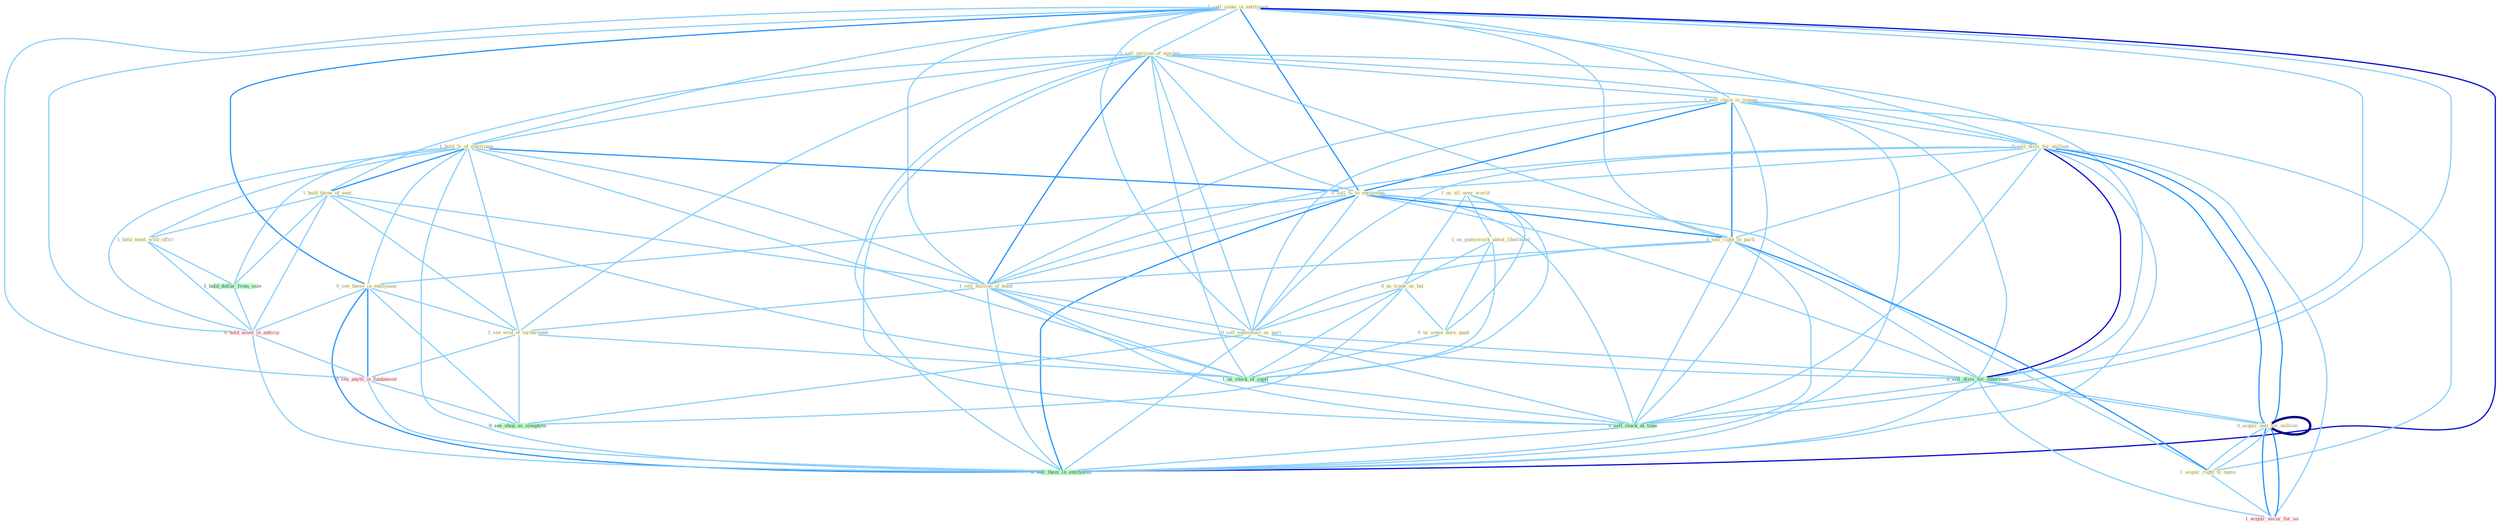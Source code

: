 Graph G{ 
    node
    [shape=polygon,style=filled,width=.5,height=.06,color="#BDFCC9",fixedsize=true,fontsize=4,
    fontcolor="#2f4f4f"];
    {node
    [color="#ffffe0", fontcolor="#8b7d6b"] "1_us_all_over_world " "1_sell_stake_in_entitynam " "1_sell_version_of_machin " "1_us_guesswork_about_likelihood " "0_sell_chain_to_manag " "1_hold_%_of_entitynam " "0_sell_divis_for_million " "0_us_trade_as_boi " "0_acquir_unit_for_million " "0_sell_%_to_entitynam " "0_sell_right_to_parti " "1_hold_three_of_seat " "1_sell_million_of_bond " "0_see_these_in_entitynam " "1_acquir_right_to_name " "1_hold_meet_with_offici " "1_see_evid_of_turnaround " "0_sell_subsidiari_as_part " "0_us_some_dure_quak "}
{node [color="#fff0f5", fontcolor="#b22222"] "1_acquir_secur_for_an " "0_hold_asset_in_anticip " "0_see_anyth_in_fundament "}
edge [color="#B0E2FF"];

	"1_us_all_over_world " -- "1_us_guesswork_about_likelihood " [w="1", color="#87cefa" ];
	"1_us_all_over_world " -- "0_us_trade_as_boi " [w="1", color="#87cefa" ];
	"1_us_all_over_world " -- "0_us_some_dure_quak " [w="1", color="#87cefa" ];
	"1_us_all_over_world " -- "1_us_stock_of_capit " [w="1", color="#87cefa" ];
	"1_sell_stake_in_entitynam " -- "1_sell_version_of_machin " [w="1", color="#87cefa" ];
	"1_sell_stake_in_entitynam " -- "0_sell_chain_to_manag " [w="1", color="#87cefa" ];
	"1_sell_stake_in_entitynam " -- "1_hold_%_of_entitynam " [w="1", color="#87cefa" ];
	"1_sell_stake_in_entitynam " -- "0_sell_divis_for_million " [w="1", color="#87cefa" ];
	"1_sell_stake_in_entitynam " -- "0_sell_%_to_entitynam " [w="2", color="#1e90ff" , len=0.8];
	"1_sell_stake_in_entitynam " -- "0_sell_right_to_parti " [w="1", color="#87cefa" ];
	"1_sell_stake_in_entitynam " -- "1_sell_million_of_bond " [w="1", color="#87cefa" ];
	"1_sell_stake_in_entitynam " -- "0_see_these_in_entitynam " [w="2", color="#1e90ff" , len=0.8];
	"1_sell_stake_in_entitynam " -- "0_sell_subsidiari_as_part " [w="1", color="#87cefa" ];
	"1_sell_stake_in_entitynam " -- "0_sell_divis_for_othernum " [w="1", color="#87cefa" ];
	"1_sell_stake_in_entitynam " -- "0_hold_asset_in_anticip " [w="1", color="#87cefa" ];
	"1_sell_stake_in_entitynam " -- "0_sell_stock_at_time " [w="1", color="#87cefa" ];
	"1_sell_stake_in_entitynam " -- "0_see_anyth_in_fundament " [w="1", color="#87cefa" ];
	"1_sell_stake_in_entitynam " -- "0_sell_them_in_entitynam " [w="3", color="#0000cd" , len=0.6];
	"1_sell_version_of_machin " -- "0_sell_chain_to_manag " [w="1", color="#87cefa" ];
	"1_sell_version_of_machin " -- "1_hold_%_of_entitynam " [w="1", color="#87cefa" ];
	"1_sell_version_of_machin " -- "0_sell_divis_for_million " [w="1", color="#87cefa" ];
	"1_sell_version_of_machin " -- "0_sell_%_to_entitynam " [w="1", color="#87cefa" ];
	"1_sell_version_of_machin " -- "0_sell_right_to_parti " [w="1", color="#87cefa" ];
	"1_sell_version_of_machin " -- "1_hold_three_of_seat " [w="1", color="#87cefa" ];
	"1_sell_version_of_machin " -- "1_sell_million_of_bond " [w="2", color="#1e90ff" , len=0.8];
	"1_sell_version_of_machin " -- "1_see_evid_of_turnaround " [w="1", color="#87cefa" ];
	"1_sell_version_of_machin " -- "0_sell_subsidiari_as_part " [w="1", color="#87cefa" ];
	"1_sell_version_of_machin " -- "0_sell_divis_for_othernum " [w="1", color="#87cefa" ];
	"1_sell_version_of_machin " -- "1_us_stock_of_capit " [w="1", color="#87cefa" ];
	"1_sell_version_of_machin " -- "0_sell_stock_at_time " [w="1", color="#87cefa" ];
	"1_sell_version_of_machin " -- "0_sell_them_in_entitynam " [w="1", color="#87cefa" ];
	"1_us_guesswork_about_likelihood " -- "0_us_trade_as_boi " [w="1", color="#87cefa" ];
	"1_us_guesswork_about_likelihood " -- "0_us_some_dure_quak " [w="1", color="#87cefa" ];
	"1_us_guesswork_about_likelihood " -- "1_us_stock_of_capit " [w="1", color="#87cefa" ];
	"0_sell_chain_to_manag " -- "0_sell_divis_for_million " [w="1", color="#87cefa" ];
	"0_sell_chain_to_manag " -- "0_sell_%_to_entitynam " [w="2", color="#1e90ff" , len=0.8];
	"0_sell_chain_to_manag " -- "0_sell_right_to_parti " [w="2", color="#1e90ff" , len=0.8];
	"0_sell_chain_to_manag " -- "1_sell_million_of_bond " [w="1", color="#87cefa" ];
	"0_sell_chain_to_manag " -- "1_acquir_right_to_name " [w="1", color="#87cefa" ];
	"0_sell_chain_to_manag " -- "0_sell_subsidiari_as_part " [w="1", color="#87cefa" ];
	"0_sell_chain_to_manag " -- "0_sell_divis_for_othernum " [w="1", color="#87cefa" ];
	"0_sell_chain_to_manag " -- "0_sell_stock_at_time " [w="1", color="#87cefa" ];
	"0_sell_chain_to_manag " -- "0_sell_them_in_entitynam " [w="1", color="#87cefa" ];
	"1_hold_%_of_entitynam " -- "0_sell_%_to_entitynam " [w="2", color="#1e90ff" , len=0.8];
	"1_hold_%_of_entitynam " -- "1_hold_three_of_seat " [w="2", color="#1e90ff" , len=0.8];
	"1_hold_%_of_entitynam " -- "1_sell_million_of_bond " [w="1", color="#87cefa" ];
	"1_hold_%_of_entitynam " -- "0_see_these_in_entitynam " [w="1", color="#87cefa" ];
	"1_hold_%_of_entitynam " -- "1_hold_meet_with_offici " [w="1", color="#87cefa" ];
	"1_hold_%_of_entitynam " -- "1_see_evid_of_turnaround " [w="1", color="#87cefa" ];
	"1_hold_%_of_entitynam " -- "1_us_stock_of_capit " [w="1", color="#87cefa" ];
	"1_hold_%_of_entitynam " -- "1_hold_dollar_from_sale " [w="1", color="#87cefa" ];
	"1_hold_%_of_entitynam " -- "0_hold_asset_in_anticip " [w="1", color="#87cefa" ];
	"1_hold_%_of_entitynam " -- "0_sell_them_in_entitynam " [w="1", color="#87cefa" ];
	"0_sell_divis_for_million " -- "0_acquir_unit_for_million " [w="2", color="#1e90ff" , len=0.8];
	"0_sell_divis_for_million " -- "0_sell_%_to_entitynam " [w="1", color="#87cefa" ];
	"0_sell_divis_for_million " -- "0_sell_right_to_parti " [w="1", color="#87cefa" ];
	"0_sell_divis_for_million " -- "1_sell_million_of_bond " [w="1", color="#87cefa" ];
	"0_sell_divis_for_million " -- "0_sell_subsidiari_as_part " [w="1", color="#87cefa" ];
	"0_sell_divis_for_million " -- "0_sell_divis_for_othernum " [w="3", color="#0000cd" , len=0.6];
	"0_sell_divis_for_million " -- "1_acquir_secur_for_an " [w="1", color="#87cefa" ];
	"0_sell_divis_for_million " -- "0_sell_stock_at_time " [w="1", color="#87cefa" ];
	"0_sell_divis_for_million " -- "0_acquir_unit_for_million " [w="2", color="#1e90ff" , len=0.8];
	"0_sell_divis_for_million " -- "0_sell_them_in_entitynam " [w="1", color="#87cefa" ];
	"0_us_trade_as_boi " -- "0_sell_subsidiari_as_part " [w="1", color="#87cefa" ];
	"0_us_trade_as_boi " -- "0_us_some_dure_quak " [w="1", color="#87cefa" ];
	"0_us_trade_as_boi " -- "1_us_stock_of_capit " [w="1", color="#87cefa" ];
	"0_us_trade_as_boi " -- "0_see_shop_as_symptom " [w="1", color="#87cefa" ];
	"0_acquir_unit_for_million " -- "1_acquir_right_to_name " [w="1", color="#87cefa" ];
	"0_acquir_unit_for_million " -- "0_sell_divis_for_othernum " [w="1", color="#87cefa" ];
	"0_acquir_unit_for_million " -- "1_acquir_secur_for_an " [w="2", color="#1e90ff" , len=0.8];
	"0_acquir_unit_for_million " -- "0_acquir_unit_for_million " [w="4", style=bold, color="#000080", len=0.4];
	"0_sell_%_to_entitynam " -- "0_sell_right_to_parti " [w="2", color="#1e90ff" , len=0.8];
	"0_sell_%_to_entitynam " -- "1_sell_million_of_bond " [w="1", color="#87cefa" ];
	"0_sell_%_to_entitynam " -- "0_see_these_in_entitynam " [w="1", color="#87cefa" ];
	"0_sell_%_to_entitynam " -- "1_acquir_right_to_name " [w="1", color="#87cefa" ];
	"0_sell_%_to_entitynam " -- "0_sell_subsidiari_as_part " [w="1", color="#87cefa" ];
	"0_sell_%_to_entitynam " -- "0_sell_divis_for_othernum " [w="1", color="#87cefa" ];
	"0_sell_%_to_entitynam " -- "0_sell_stock_at_time " [w="1", color="#87cefa" ];
	"0_sell_%_to_entitynam " -- "0_sell_them_in_entitynam " [w="2", color="#1e90ff" , len=0.8];
	"0_sell_right_to_parti " -- "1_sell_million_of_bond " [w="1", color="#87cefa" ];
	"0_sell_right_to_parti " -- "1_acquir_right_to_name " [w="2", color="#1e90ff" , len=0.8];
	"0_sell_right_to_parti " -- "0_sell_subsidiari_as_part " [w="1", color="#87cefa" ];
	"0_sell_right_to_parti " -- "0_sell_divis_for_othernum " [w="1", color="#87cefa" ];
	"0_sell_right_to_parti " -- "0_sell_stock_at_time " [w="1", color="#87cefa" ];
	"0_sell_right_to_parti " -- "0_sell_them_in_entitynam " [w="1", color="#87cefa" ];
	"1_hold_three_of_seat " -- "1_sell_million_of_bond " [w="1", color="#87cefa" ];
	"1_hold_three_of_seat " -- "1_hold_meet_with_offici " [w="1", color="#87cefa" ];
	"1_hold_three_of_seat " -- "1_see_evid_of_turnaround " [w="1", color="#87cefa" ];
	"1_hold_three_of_seat " -- "1_us_stock_of_capit " [w="1", color="#87cefa" ];
	"1_hold_three_of_seat " -- "1_hold_dollar_from_sale " [w="1", color="#87cefa" ];
	"1_hold_three_of_seat " -- "0_hold_asset_in_anticip " [w="1", color="#87cefa" ];
	"1_sell_million_of_bond " -- "1_see_evid_of_turnaround " [w="1", color="#87cefa" ];
	"1_sell_million_of_bond " -- "0_sell_subsidiari_as_part " [w="1", color="#87cefa" ];
	"1_sell_million_of_bond " -- "0_sell_divis_for_othernum " [w="1", color="#87cefa" ];
	"1_sell_million_of_bond " -- "1_us_stock_of_capit " [w="1", color="#87cefa" ];
	"1_sell_million_of_bond " -- "0_sell_stock_at_time " [w="1", color="#87cefa" ];
	"1_sell_million_of_bond " -- "0_sell_them_in_entitynam " [w="1", color="#87cefa" ];
	"0_see_these_in_entitynam " -- "1_see_evid_of_turnaround " [w="1", color="#87cefa" ];
	"0_see_these_in_entitynam " -- "0_hold_asset_in_anticip " [w="1", color="#87cefa" ];
	"0_see_these_in_entitynam " -- "0_see_anyth_in_fundament " [w="2", color="#1e90ff" , len=0.8];
	"0_see_these_in_entitynam " -- "0_see_shop_as_symptom " [w="1", color="#87cefa" ];
	"0_see_these_in_entitynam " -- "0_sell_them_in_entitynam " [w="2", color="#1e90ff" , len=0.8];
	"1_acquir_right_to_name " -- "1_acquir_secur_for_an " [w="1", color="#87cefa" ];
	"1_acquir_right_to_name " -- "0_acquir_unit_for_million " [w="1", color="#87cefa" ];
	"1_hold_meet_with_offici " -- "1_hold_dollar_from_sale " [w="1", color="#87cefa" ];
	"1_hold_meet_with_offici " -- "0_hold_asset_in_anticip " [w="1", color="#87cefa" ];
	"1_see_evid_of_turnaround " -- "1_us_stock_of_capit " [w="1", color="#87cefa" ];
	"1_see_evid_of_turnaround " -- "0_see_anyth_in_fundament " [w="1", color="#87cefa" ];
	"1_see_evid_of_turnaround " -- "0_see_shop_as_symptom " [w="1", color="#87cefa" ];
	"0_sell_subsidiari_as_part " -- "0_sell_divis_for_othernum " [w="1", color="#87cefa" ];
	"0_sell_subsidiari_as_part " -- "0_sell_stock_at_time " [w="1", color="#87cefa" ];
	"0_sell_subsidiari_as_part " -- "0_see_shop_as_symptom " [w="1", color="#87cefa" ];
	"0_sell_subsidiari_as_part " -- "0_sell_them_in_entitynam " [w="1", color="#87cefa" ];
	"0_us_some_dure_quak " -- "1_us_stock_of_capit " [w="1", color="#87cefa" ];
	"0_sell_divis_for_othernum " -- "1_acquir_secur_for_an " [w="1", color="#87cefa" ];
	"0_sell_divis_for_othernum " -- "0_sell_stock_at_time " [w="1", color="#87cefa" ];
	"0_sell_divis_for_othernum " -- "0_acquir_unit_for_million " [w="1", color="#87cefa" ];
	"0_sell_divis_for_othernum " -- "0_sell_them_in_entitynam " [w="1", color="#87cefa" ];
	"1_acquir_secur_for_an " -- "0_acquir_unit_for_million " [w="2", color="#1e90ff" , len=0.8];
	"1_us_stock_of_capit " -- "0_sell_stock_at_time " [w="1", color="#87cefa" ];
	"1_hold_dollar_from_sale " -- "0_hold_asset_in_anticip " [w="1", color="#87cefa" ];
	"0_hold_asset_in_anticip " -- "0_see_anyth_in_fundament " [w="1", color="#87cefa" ];
	"0_hold_asset_in_anticip " -- "0_sell_them_in_entitynam " [w="1", color="#87cefa" ];
	"0_sell_stock_at_time " -- "0_sell_them_in_entitynam " [w="1", color="#87cefa" ];
	"0_see_anyth_in_fundament " -- "0_see_shop_as_symptom " [w="1", color="#87cefa" ];
	"0_see_anyth_in_fundament " -- "0_sell_them_in_entitynam " [w="1", color="#87cefa" ];
}